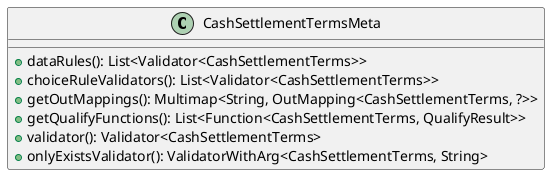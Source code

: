 @startuml

    class CashSettlementTermsMeta [[CashSettlementTermsMeta.html]] {
        +dataRules(): List<Validator<CashSettlementTerms>>
        +choiceRuleValidators(): List<Validator<CashSettlementTerms>>
        +getOutMappings(): Multimap<String, OutMapping<CashSettlementTerms, ?>>
        +getQualifyFunctions(): List<Function<CashSettlementTerms, QualifyResult>>
        +validator(): Validator<CashSettlementTerms>
        +onlyExistsValidator(): ValidatorWithArg<CashSettlementTerms, String>
    }

@enduml
